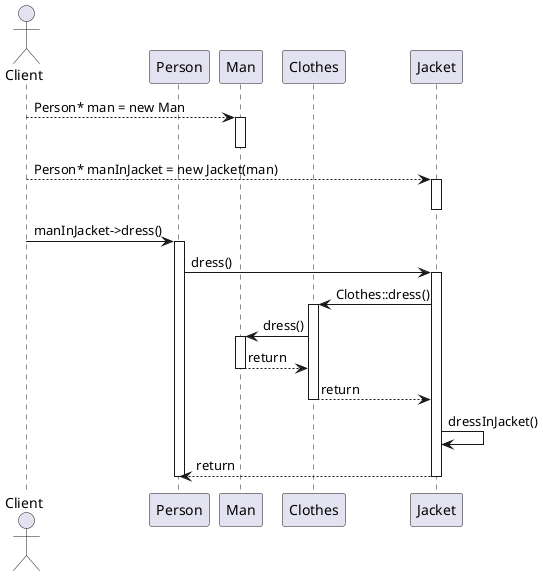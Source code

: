 @startuml
actor Client
participant "Person" as P
participant "Man" as M
participant "Clothes" as C
participant "Jacket" as J

Client --> M : Person* man = new Man
activate M
deactivate M

Client --> J : Person* manInJacket = new Jacket(man)
activate J
deactivate J

Client -> P : manInJacket->dress()
activate P

P -> J : dress()
activate J

J -> C : Clothes::dress()
activate C

C -> M : dress()
activate M

M --> C : return
deactivate M

C --> J : return
deactivate C

J -> J : dressInJacket()
J --> P : return
deactivate J
deactivate P
@enduml
